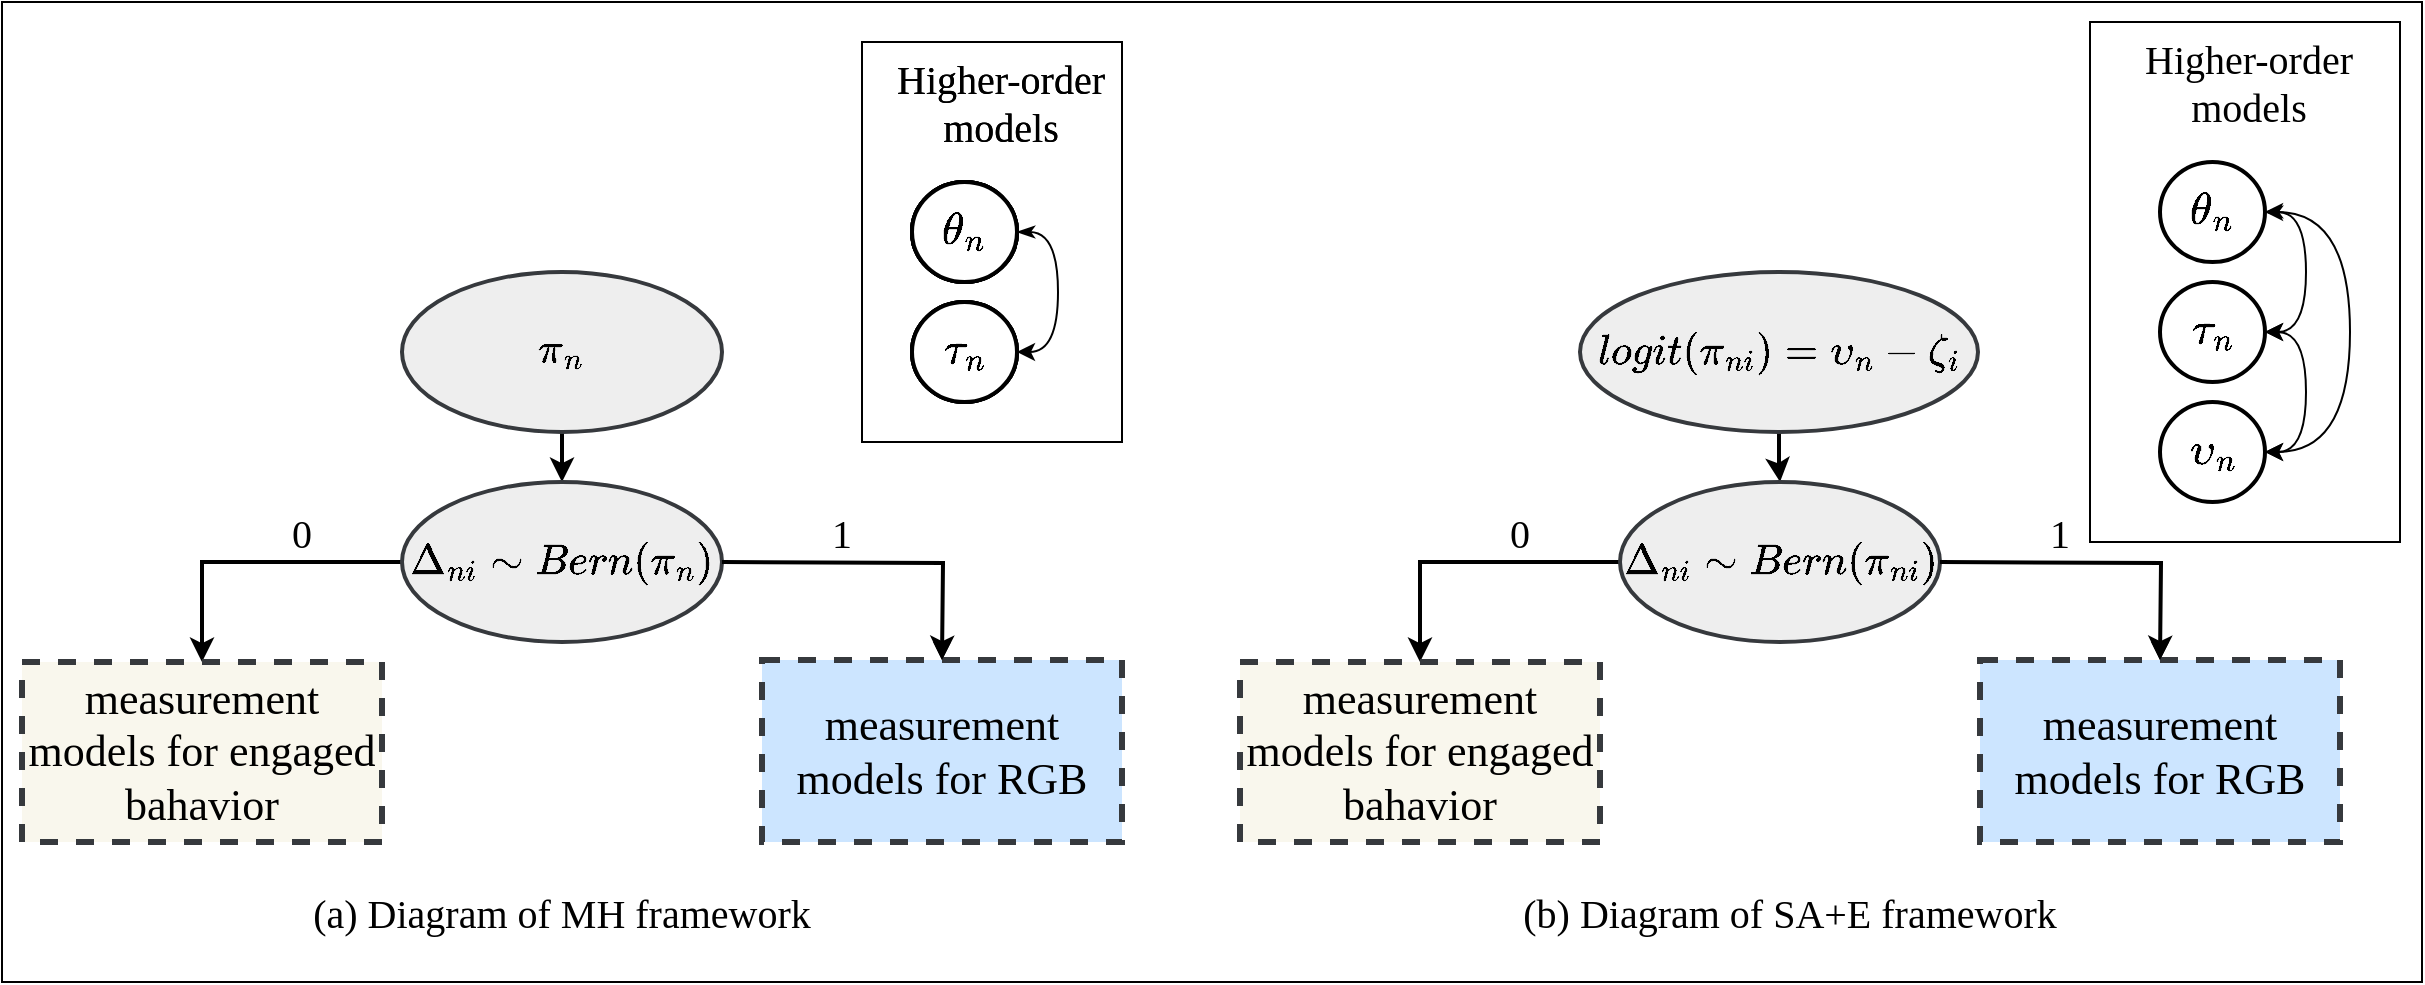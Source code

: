 <mxfile version="21.1.1" type="github" pages="2">
  <diagram name="框架" id="OGnDkvJL42xPrGmm1Utj">
    <mxGraphModel dx="2731" dy="830" grid="1" gridSize="10" guides="1" tooltips="1" connect="1" arrows="1" fold="1" page="1" pageScale="1" pageWidth="1169" pageHeight="827" math="1" shadow="0">
      <root>
        <mxCell id="0" />
        <mxCell id="1" parent="0" />
        <mxCell id="wr6JhgBUx0dCMDGglfl2-2" value="" style="rounded=0;whiteSpace=wrap;html=1;" vertex="1" parent="1">
          <mxGeometry x="-120" y="20" width="1210" height="490" as="geometry" />
        </mxCell>
        <mxCell id="4bTtFAIyzNLOjN1qWeBd-1" value="" style="rounded=0;whiteSpace=wrap;html=1;" vertex="1" parent="1">
          <mxGeometry x="310" y="40" width="130" height="200" as="geometry" />
        </mxCell>
        <mxCell id="4bTtFAIyzNLOjN1qWeBd-2" value="" style="edgeStyle=orthogonalEdgeStyle;rounded=0;orthogonalLoop=1;jettySize=auto;html=1;strokeWidth=2;" edge="1" parent="1" source="4bTtFAIyzNLOjN1qWeBd-3" target="4bTtFAIyzNLOjN1qWeBd-6">
          <mxGeometry relative="1" as="geometry" />
        </mxCell>
        <mxCell id="4bTtFAIyzNLOjN1qWeBd-3" value="$$\pi_n$$" style="ellipse;whiteSpace=wrap;html=1;fillColor=#eeeeee;strokeColor=#36393d;fontSize=18;strokeWidth=2;" vertex="1" parent="1">
          <mxGeometry x="80" y="155" width="160" height="80" as="geometry" />
        </mxCell>
        <mxCell id="4bTtFAIyzNLOjN1qWeBd-4" style="edgeStyle=orthogonalEdgeStyle;rounded=0;orthogonalLoop=1;jettySize=auto;html=1;strokeWidth=2;" edge="1" parent="1" source="4bTtFAIyzNLOjN1qWeBd-6" target="4bTtFAIyzNLOjN1qWeBd-7">
          <mxGeometry relative="1" as="geometry">
            <mxPoint x="-40" y="420" as="targetPoint" />
          </mxGeometry>
        </mxCell>
        <mxCell id="4bTtFAIyzNLOjN1qWeBd-5" style="edgeStyle=orthogonalEdgeStyle;rounded=0;orthogonalLoop=1;jettySize=auto;html=1;" edge="1" parent="1" source="4bTtFAIyzNLOjN1qWeBd-6" target="4bTtFAIyzNLOjN1qWeBd-8">
          <mxGeometry relative="1" as="geometry" />
        </mxCell>
        <mxCell id="4bTtFAIyzNLOjN1qWeBd-6" value="$$ \Delta_{ni} \sim&amp;nbsp; Bern(\pi_{n})$$" style="ellipse;whiteSpace=wrap;html=1;fillColor=#eeeeee;strokeColor=#36393d;fontSize=18;strokeWidth=2;" vertex="1" parent="1">
          <mxGeometry x="80" y="260" width="160" height="80" as="geometry" />
        </mxCell>
        <mxCell id="4bTtFAIyzNLOjN1qWeBd-7" value="&lt;font style=&quot;font-size: 22px;&quot;&gt;measurement models for engaged bahavior&lt;/font&gt;" style="rounded=0;whiteSpace=wrap;html=1;dashed=1;strokeWidth=3;fillColor=#f9f7ed;strokeColor=#36393d;fontSize=12;fontFamily=Times New Roman;" vertex="1" parent="1">
          <mxGeometry x="-110" y="350" width="180" height="90" as="geometry" />
        </mxCell>
        <mxCell id="4bTtFAIyzNLOjN1qWeBd-8" value="&lt;font style=&quot;font-size: 22px;&quot; face=&quot;Times New Roman&quot;&gt;measurement models for RGB&lt;/font&gt;" style="rounded=0;whiteSpace=wrap;html=1;dashed=1;strokeWidth=3;fillColor=#cce5ff;strokeColor=#36393d;align=center;" vertex="1" parent="1">
          <mxGeometry x="260" y="349" width="180" height="91" as="geometry" />
        </mxCell>
        <mxCell id="4bTtFAIyzNLOjN1qWeBd-9" value="0" style="text;html=1;strokeColor=none;fillColor=none;align=center;verticalAlign=middle;whiteSpace=wrap;rounded=0;fontSize=20;fontFamily=Times New Roman;" vertex="1" parent="1">
          <mxGeometry y="270" width="60" height="30" as="geometry" />
        </mxCell>
        <mxCell id="4bTtFAIyzNLOjN1qWeBd-10" value="1" style="text;html=1;strokeColor=none;fillColor=none;align=center;verticalAlign=middle;whiteSpace=wrap;rounded=0;fontSize=20;fontFamily=Times New Roman;" vertex="1" parent="1">
          <mxGeometry x="270" y="270" width="60" height="30" as="geometry" />
        </mxCell>
        <mxCell id="4bTtFAIyzNLOjN1qWeBd-12" value="$$\tau_n$$" style="ellipse;whiteSpace=wrap;html=1;fontSize=15;strokeWidth=2;" vertex="1" parent="1">
          <mxGeometry x="335" y="170" width="52.5" height="50" as="geometry" />
        </mxCell>
        <mxCell id="4bTtFAIyzNLOjN1qWeBd-13" style="edgeStyle=orthogonalEdgeStyle;rounded=0;orthogonalLoop=1;jettySize=auto;html=1;entryX=1;entryY=0.5;entryDx=0;entryDy=0;curved=1;startArrow=classicThin;startFill=1;strokeWidth=1;" edge="1" parent="1" source="4bTtFAIyzNLOjN1qWeBd-15" target="4bTtFAIyzNLOjN1qWeBd-12">
          <mxGeometry relative="1" as="geometry">
            <Array as="points">
              <mxPoint x="408" y="135" />
              <mxPoint x="408" y="195" />
            </Array>
          </mxGeometry>
        </mxCell>
        <mxCell id="4bTtFAIyzNLOjN1qWeBd-15" value="$$\theta_n$$" style="ellipse;whiteSpace=wrap;html=1;fontSize=15;strokeWidth=2;" vertex="1" parent="1">
          <mxGeometry x="335" y="110" width="52.5" height="50" as="geometry" />
        </mxCell>
        <mxCell id="4bTtFAIyzNLOjN1qWeBd-16" style="edgeStyle=orthogonalEdgeStyle;rounded=0;orthogonalLoop=1;jettySize=auto;html=1;strokeWidth=2;" edge="1" parent="1">
          <mxGeometry relative="1" as="geometry">
            <mxPoint x="240" y="300" as="sourcePoint" />
            <mxPoint x="350" y="349" as="targetPoint" />
          </mxGeometry>
        </mxCell>
        <mxCell id="4bTtFAIyzNLOjN1qWeBd-17" value="Higher-order models" style="text;html=1;strokeColor=none;fillColor=none;align=center;verticalAlign=middle;whiteSpace=wrap;rounded=0;fontFamily=Times New Roman;fontSize=20;" vertex="1" parent="1">
          <mxGeometry x="322.5" y="50" width="112.5" height="40" as="geometry" />
        </mxCell>
        <mxCell id="4bTtFAIyzNLOjN1qWeBd-19" value="(a) Diagram of MH framework" style="text;html=1;strokeColor=none;fillColor=none;align=center;verticalAlign=middle;whiteSpace=wrap;rounded=0;fontSize=20;fontFamily=Times New Roman;" vertex="1" parent="1">
          <mxGeometry x="-55" y="460" width="430" height="30" as="geometry" />
        </mxCell>
        <mxCell id="4bTtFAIyzNLOjN1qWeBd-21" value="" style="rounded=0;whiteSpace=wrap;html=1;" vertex="1" parent="1">
          <mxGeometry x="924" y="30" width="155" height="260" as="geometry" />
        </mxCell>
        <mxCell id="4bTtFAIyzNLOjN1qWeBd-22" value="" style="edgeStyle=orthogonalEdgeStyle;rounded=0;orthogonalLoop=1;jettySize=auto;html=1;strokeWidth=2;" edge="1" parent="1" source="4bTtFAIyzNLOjN1qWeBd-23" target="4bTtFAIyzNLOjN1qWeBd-26">
          <mxGeometry relative="1" as="geometry" />
        </mxCell>
        <mxCell id="4bTtFAIyzNLOjN1qWeBd-23" value="$$logit(\pi_{ni}) = \upsilon_n - \zeta_i$$" style="ellipse;whiteSpace=wrap;html=1;fillColor=#eeeeee;strokeColor=#36393d;fontSize=18;strokeWidth=2;" vertex="1" parent="1">
          <mxGeometry x="669" y="155" width="199" height="80" as="geometry" />
        </mxCell>
        <mxCell id="4bTtFAIyzNLOjN1qWeBd-24" style="edgeStyle=orthogonalEdgeStyle;rounded=0;orthogonalLoop=1;jettySize=auto;html=1;strokeWidth=2;" edge="1" parent="1" source="4bTtFAIyzNLOjN1qWeBd-26" target="4bTtFAIyzNLOjN1qWeBd-27">
          <mxGeometry relative="1" as="geometry">
            <mxPoint x="569" y="420" as="targetPoint" />
          </mxGeometry>
        </mxCell>
        <mxCell id="4bTtFAIyzNLOjN1qWeBd-25" style="edgeStyle=orthogonalEdgeStyle;rounded=0;orthogonalLoop=1;jettySize=auto;html=1;" edge="1" parent="1" source="4bTtFAIyzNLOjN1qWeBd-26" target="4bTtFAIyzNLOjN1qWeBd-28">
          <mxGeometry relative="1" as="geometry" />
        </mxCell>
        <mxCell id="4bTtFAIyzNLOjN1qWeBd-26" value="$$ \Delta_{ni} \sim&amp;nbsp; Bern(\pi_{ni})$$" style="ellipse;whiteSpace=wrap;html=1;fillColor=#eeeeee;strokeColor=#36393d;fontSize=18;strokeWidth=2;" vertex="1" parent="1">
          <mxGeometry x="689" y="260" width="160" height="80" as="geometry" />
        </mxCell>
        <mxCell id="4bTtFAIyzNLOjN1qWeBd-27" value="&lt;font style=&quot;font-size: 22px;&quot;&gt;measurement models for engaged bahavior&lt;/font&gt;" style="rounded=0;whiteSpace=wrap;html=1;dashed=1;strokeWidth=3;fillColor=#f9f7ed;strokeColor=#36393d;fontSize=12;fontFamily=Times New Roman;" vertex="1" parent="1">
          <mxGeometry x="499" y="350" width="180" height="90" as="geometry" />
        </mxCell>
        <mxCell id="4bTtFAIyzNLOjN1qWeBd-28" value="&lt;font style=&quot;font-size: 22px;&quot; face=&quot;Times New Roman&quot;&gt;measurement models for RGB&lt;/font&gt;" style="rounded=0;whiteSpace=wrap;html=1;dashed=1;strokeWidth=3;fillColor=#cce5ff;strokeColor=#36393d;align=center;" vertex="1" parent="1">
          <mxGeometry x="869" y="349" width="180" height="91" as="geometry" />
        </mxCell>
        <mxCell id="4bTtFAIyzNLOjN1qWeBd-29" value="0" style="text;html=1;strokeColor=none;fillColor=none;align=center;verticalAlign=middle;whiteSpace=wrap;rounded=0;fontSize=20;fontFamily=Times New Roman;" vertex="1" parent="1">
          <mxGeometry x="609" y="270" width="60" height="30" as="geometry" />
        </mxCell>
        <mxCell id="4bTtFAIyzNLOjN1qWeBd-30" value="1" style="text;html=1;strokeColor=none;fillColor=none;align=center;verticalAlign=middle;whiteSpace=wrap;rounded=0;fontSize=20;fontFamily=Times New Roman;" vertex="1" parent="1">
          <mxGeometry x="879" y="270" width="60" height="30" as="geometry" />
        </mxCell>
        <mxCell id="4bTtFAIyzNLOjN1qWeBd-31" style="edgeStyle=orthogonalEdgeStyle;rounded=0;orthogonalLoop=1;jettySize=auto;html=1;entryX=1;entryY=0.5;entryDx=0;entryDy=0;curved=1;strokeWidth=1;startArrow=classic;startFill=1;" edge="1" parent="1" source="4bTtFAIyzNLOjN1qWeBd-32" target="4bTtFAIyzNLOjN1qWeBd-38">
          <mxGeometry relative="1" as="geometry">
            <Array as="points">
              <mxPoint x="1032" y="185" />
              <mxPoint x="1032" y="245" />
            </Array>
          </mxGeometry>
        </mxCell>
        <mxCell id="4bTtFAIyzNLOjN1qWeBd-32" value="$$\tau_n$$" style="ellipse;whiteSpace=wrap;html=1;fontSize=19;strokeWidth=2;" vertex="1" parent="1">
          <mxGeometry x="959" y="160" width="52.5" height="50" as="geometry" />
        </mxCell>
        <mxCell id="4bTtFAIyzNLOjN1qWeBd-33" style="edgeStyle=orthogonalEdgeStyle;rounded=0;orthogonalLoop=1;jettySize=auto;html=1;entryX=1;entryY=0.5;entryDx=0;entryDy=0;curved=1;startArrow=classicThin;startFill=1;strokeWidth=1;" edge="1" parent="1" source="4bTtFAIyzNLOjN1qWeBd-35" target="4bTtFAIyzNLOjN1qWeBd-32">
          <mxGeometry relative="1" as="geometry">
            <Array as="points">
              <mxPoint x="1032" y="125" />
              <mxPoint x="1032" y="185" />
            </Array>
          </mxGeometry>
        </mxCell>
        <mxCell id="4bTtFAIyzNLOjN1qWeBd-34" style="edgeStyle=orthogonalEdgeStyle;rounded=0;orthogonalLoop=1;jettySize=auto;html=1;entryX=1;entryY=0.5;entryDx=0;entryDy=0;curved=1;startArrow=classic;startFill=1;strokeWidth=1;" edge="1" parent="1" source="4bTtFAIyzNLOjN1qWeBd-35" target="4bTtFAIyzNLOjN1qWeBd-38">
          <mxGeometry relative="1" as="geometry">
            <Array as="points">
              <mxPoint x="1054" y="125" />
              <mxPoint x="1054" y="245" />
            </Array>
          </mxGeometry>
        </mxCell>
        <mxCell id="4bTtFAIyzNLOjN1qWeBd-35" value="$$\theta_n$$" style="ellipse;whiteSpace=wrap;html=1;fontSize=19;strokeWidth=2;" vertex="1" parent="1">
          <mxGeometry x="959" y="100" width="52.5" height="50" as="geometry" />
        </mxCell>
        <mxCell id="4bTtFAIyzNLOjN1qWeBd-36" style="edgeStyle=orthogonalEdgeStyle;rounded=0;orthogonalLoop=1;jettySize=auto;html=1;strokeWidth=2;" edge="1" parent="1">
          <mxGeometry relative="1" as="geometry">
            <mxPoint x="849" y="300" as="sourcePoint" />
            <mxPoint x="959" y="349" as="targetPoint" />
          </mxGeometry>
        </mxCell>
        <mxCell id="4bTtFAIyzNLOjN1qWeBd-37" value="Higher-order models" style="text;html=1;strokeColor=none;fillColor=none;align=center;verticalAlign=middle;whiteSpace=wrap;rounded=0;fontFamily=Times New Roman;fontSize=20;" vertex="1" parent="1">
          <mxGeometry x="946.5" y="40" width="112.5" height="40" as="geometry" />
        </mxCell>
        <mxCell id="4bTtFAIyzNLOjN1qWeBd-38" value="$$\upsilon_n$$" style="ellipse;whiteSpace=wrap;html=1;fontSize=19;strokeWidth=2;" vertex="1" parent="1">
          <mxGeometry x="959" y="220" width="52.5" height="50" as="geometry" />
        </mxCell>
        <mxCell id="4bTtFAIyzNLOjN1qWeBd-39" value="(b) Diagram of SA+E framework" style="text;html=1;strokeColor=none;fillColor=none;align=center;verticalAlign=middle;whiteSpace=wrap;rounded=0;fontSize=20;fontFamily=Times New Roman;" vertex="1" parent="1">
          <mxGeometry x="559" y="460" width="430" height="30" as="geometry" />
        </mxCell>
        <mxCell id="4bTtFAIyzNLOjN1qWeBd-40" value="Higher-order models" style="text;html=1;strokeColor=none;fillColor=none;align=center;verticalAlign=middle;whiteSpace=wrap;rounded=0;fontFamily=Times New Roman;fontSize=20;" vertex="1" parent="1">
          <mxGeometry x="322.5" y="50" width="112.5" height="40" as="geometry" />
        </mxCell>
        <mxCell id="4bTtFAIyzNLOjN1qWeBd-41" value="$$\theta_n$$" style="ellipse;whiteSpace=wrap;html=1;fontSize=15;strokeWidth=2;" vertex="1" parent="1">
          <mxGeometry x="335" y="110" width="52.5" height="50" as="geometry" />
        </mxCell>
        <mxCell id="wr6JhgBUx0dCMDGglfl2-3" value="$$\theta_n$$" style="ellipse;whiteSpace=wrap;html=1;fontSize=15;strokeWidth=2;" vertex="1" parent="1">
          <mxGeometry x="335" y="110" width="52.5" height="50" as="geometry" />
        </mxCell>
        <mxCell id="wr6JhgBUx0dCMDGglfl2-4" value="$$\tau_n$$" style="ellipse;whiteSpace=wrap;html=1;fontSize=15;strokeWidth=2;" vertex="1" parent="1">
          <mxGeometry x="335" y="170" width="52.5" height="50" as="geometry" />
        </mxCell>
        <mxCell id="wr6JhgBUx0dCMDGglfl2-5" value="$$\theta_n$$" style="ellipse;whiteSpace=wrap;html=1;fontSize=15;strokeWidth=2;" vertex="1" parent="1">
          <mxGeometry x="335" y="110" width="52.5" height="50" as="geometry" />
        </mxCell>
        <mxCell id="wr6JhgBUx0dCMDGglfl2-6" value="$$\tau_n$$" style="ellipse;whiteSpace=wrap;html=1;fontSize=15;strokeWidth=2;" vertex="1" parent="1">
          <mxGeometry x="335" y="170" width="52.5" height="50" as="geometry" />
        </mxCell>
        <mxCell id="wr6JhgBUx0dCMDGglfl2-7" value="$$\theta_n$$" style="ellipse;whiteSpace=wrap;html=1;fontSize=19;strokeWidth=2;" vertex="1" parent="1">
          <mxGeometry x="335" y="110" width="52.5" height="50" as="geometry" />
        </mxCell>
        <mxCell id="wr6JhgBUx0dCMDGglfl2-8" value="$$\tau_n$$" style="ellipse;whiteSpace=wrap;html=1;fontSize=19;strokeWidth=2;" vertex="1" parent="1">
          <mxGeometry x="335" y="170" width="52.5" height="50" as="geometry" />
        </mxCell>
      </root>
    </mxGraphModel>
  </diagram>
  <diagram id="lS-dwkagasM95WuxD9at" name="DINA+E">
    <mxGraphModel dx="1562" dy="1657" grid="1" gridSize="10" guides="1" tooltips="1" connect="1" arrows="1" fold="1" page="1" pageScale="1" pageWidth="1169" pageHeight="827" math="1" shadow="0">
      <root>
        <mxCell id="0" />
        <mxCell id="1" parent="0" />
        <mxCell id="rM3TlN1IYJunp9uwzw3K-1" value="" style="edgeStyle=orthogonalEdgeStyle;rounded=0;orthogonalLoop=1;jettySize=auto;html=1;strokeWidth=2;" edge="1" parent="1" target="rM3TlN1IYJunp9uwzw3K-5">
          <mxGeometry relative="1" as="geometry">
            <mxPoint x="500" y="342" as="sourcePoint" />
          </mxGeometry>
        </mxCell>
        <mxCell id="rM3TlN1IYJunp9uwzw3K-3" style="edgeStyle=orthogonalEdgeStyle;rounded=0;orthogonalLoop=1;jettySize=auto;html=1;" edge="1" parent="1" source="rM3TlN1IYJunp9uwzw3K-5" target="rM3TlN1IYJunp9uwzw3K-6">
          <mxGeometry relative="1" as="geometry">
            <mxPoint x="300" y="572" as="targetPoint" />
          </mxGeometry>
        </mxCell>
        <mxCell id="rM3TlN1IYJunp9uwzw3K-4" style="edgeStyle=orthogonalEdgeStyle;rounded=0;orthogonalLoop=1;jettySize=auto;html=1;strokeWidth=2;" edge="1" parent="1" source="rM3TlN1IYJunp9uwzw3K-5" target="rM3TlN1IYJunp9uwzw3K-10">
          <mxGeometry relative="1" as="geometry">
            <Array as="points">
              <mxPoint x="685" y="452" />
            </Array>
          </mxGeometry>
        </mxCell>
        <mxCell id="rM3TlN1IYJunp9uwzw3K-5" value="$$ \Delta_{ni} \sim&amp;nbsp; Bern(\pi_{ni})$$" style="ellipse;whiteSpace=wrap;html=1;fontSize=15;" vertex="1" parent="1">
          <mxGeometry x="420" y="412" width="160" height="80" as="geometry" />
        </mxCell>
        <mxCell id="rM3TlN1IYJunp9uwzw3K-6" value="" style="rounded=0;whiteSpace=wrap;html=1;dashed=1;strokeWidth=3;fillColor=#f9f7ed;strokeColor=#36393d;" vertex="1" parent="1">
          <mxGeometry x="110" y="502" width="300" height="230" as="geometry" />
        </mxCell>
        <mxCell id="rM3TlN1IYJunp9uwzw3K-7" value="&lt;div style=&quot;border-color: var(--border-color); font-size: 18px;&quot;&gt;$$P(Y_{ni} ) = (1-s_i-g_i) \prod_1^K \alpha_{nk}^{q_{ik}} +g_i$$&lt;/div&gt;" style="rounded=0;whiteSpace=wrap;html=1;fontFamily=Times New Roman;fontSize=18;strokeWidth=2;opacity=60;" vertex="1" parent="1">
          <mxGeometry x="120" y="518" width="275" height="60" as="geometry" />
        </mxCell>
        <mxCell id="rM3TlN1IYJunp9uwzw3K-8" value="$$log(RT_{ni}) \sim N(\beta_i - \tau_n, 1/\omega_i^2)$$" style="rounded=0;whiteSpace=wrap;html=1;fontFamily=Times New Roman;fontSize=18;strokeWidth=2;opacity=60;" vertex="1" parent="1">
          <mxGeometry x="121.25" y="592" width="272.5" height="60" as="geometry" />
        </mxCell>
        <mxCell id="rM3TlN1IYJunp9uwzw3K-9" value="measurement models for engaged bahavior" style="text;html=1;align=center;verticalAlign=middle;whiteSpace=wrap;rounded=0;fontSize=20;fontFamily=Times New Roman;" vertex="1" parent="1">
          <mxGeometry x="157.5" y="682" width="200" height="30" as="geometry" />
        </mxCell>
        <mxCell id="rM3TlN1IYJunp9uwzw3K-10" value="" style="rounded=0;whiteSpace=wrap;html=1;dashed=1;strokeWidth=3;fillColor=#cce5ff;strokeColor=#36393d;" vertex="1" parent="1">
          <mxGeometry x="580" y="502" width="240" height="230" as="geometry" />
        </mxCell>
        <mxCell id="rM3TlN1IYJunp9uwzw3K-11" value="$$P(Y_{ni} ) =d_i$$" style="rounded=0;whiteSpace=wrap;html=1;fontFamily=Times New Roman;fontSize=17;strokeWidth=2;opacity=60;" vertex="1" parent="1">
          <mxGeometry x="602.5" y="518" width="187.5" height="60" as="geometry" />
        </mxCell>
        <mxCell id="rM3TlN1IYJunp9uwzw3K-13" value="measurement models &lt;br&gt;for RGB" style="text;html=1;align=center;verticalAlign=middle;whiteSpace=wrap;rounded=0;fontSize=20;fontFamily=Times New Roman;" vertex="1" parent="1">
          <mxGeometry x="597.5" y="682" width="200" height="30" as="geometry" />
        </mxCell>
        <mxCell id="rM3TlN1IYJunp9uwzw3K-14" style="edgeStyle=orthogonalEdgeStyle;rounded=0;orthogonalLoop=1;jettySize=auto;html=1;strokeWidth=2;" edge="1" parent="1">
          <mxGeometry relative="1" as="geometry">
            <mxPoint x="260" y="502" as="targetPoint" />
            <mxPoint x="420" y="452" as="sourcePoint" />
          </mxGeometry>
        </mxCell>
        <mxCell id="rM3TlN1IYJunp9uwzw3K-15" value="" style="rounded=0;whiteSpace=wrap;html=1;" vertex="1" parent="1">
          <mxGeometry x="710" y="262" width="216.25" height="220" as="geometry" />
        </mxCell>
        <mxCell id="rM3TlN1IYJunp9uwzw3K-16" style="edgeStyle=orthogonalEdgeStyle;rounded=0;orthogonalLoop=1;jettySize=auto;html=1;entryX=1;entryY=0.5;entryDx=0;entryDy=0;curved=1;strokeWidth=1;startArrow=classic;startFill=1;" edge="1" parent="1" source="rM3TlN1IYJunp9uwzw3K-17" target="rM3TlN1IYJunp9uwzw3K-23">
          <mxGeometry relative="1" as="geometry">
            <Array as="points">
              <mxPoint x="889.25" y="387" />
              <mxPoint x="889.25" y="447" />
            </Array>
          </mxGeometry>
        </mxCell>
        <mxCell id="rM3TlN1IYJunp9uwzw3K-17" value="$$\tau_n$$" style="ellipse;whiteSpace=wrap;html=1;fontSize=15;strokeWidth=2;" vertex="1" parent="1">
          <mxGeometry x="816.25" y="362" width="52.5" height="50" as="geometry" />
        </mxCell>
        <mxCell id="rM3TlN1IYJunp9uwzw3K-18" style="edgeStyle=orthogonalEdgeStyle;rounded=0;orthogonalLoop=1;jettySize=auto;html=1;entryX=1;entryY=0.5;entryDx=0;entryDy=0;curved=1;startArrow=classicThin;startFill=1;strokeWidth=1;" edge="1" parent="1" source="rM3TlN1IYJunp9uwzw3K-21" target="rM3TlN1IYJunp9uwzw3K-17">
          <mxGeometry relative="1" as="geometry">
            <Array as="points">
              <mxPoint x="889.25" y="327" />
              <mxPoint x="889.25" y="387" />
            </Array>
          </mxGeometry>
        </mxCell>
        <mxCell id="rM3TlN1IYJunp9uwzw3K-19" style="edgeStyle=orthogonalEdgeStyle;rounded=0;orthogonalLoop=1;jettySize=auto;html=1;entryX=1;entryY=0.5;entryDx=0;entryDy=0;curved=1;startArrow=classic;startFill=1;strokeWidth=1;" edge="1" parent="1" source="rM3TlN1IYJunp9uwzw3K-21" target="rM3TlN1IYJunp9uwzw3K-23">
          <mxGeometry relative="1" as="geometry">
            <Array as="points">
              <mxPoint x="911.25" y="327" />
              <mxPoint x="911.25" y="447" />
            </Array>
          </mxGeometry>
        </mxCell>
        <mxCell id="rM3TlN1IYJunp9uwzw3K-20" value="" style="edgeStyle=orthogonalEdgeStyle;rounded=0;orthogonalLoop=1;jettySize=auto;html=1;entryX=1;entryY=0.5;entryDx=0;entryDy=0;" edge="1" parent="1" source="rM3TlN1IYJunp9uwzw3K-21" target="rM3TlN1IYJunp9uwzw3K-24">
          <mxGeometry relative="1" as="geometry">
            <mxPoint x="786.25" y="327" as="targetPoint" />
          </mxGeometry>
        </mxCell>
        <mxCell id="rM3TlN1IYJunp9uwzw3K-21" value="$$\theta_n$$" style="ellipse;whiteSpace=wrap;html=1;fontSize=15;strokeWidth=2;" vertex="1" parent="1">
          <mxGeometry x="816.25" y="302" width="52.5" height="50" as="geometry" />
        </mxCell>
        <mxCell id="rM3TlN1IYJunp9uwzw3K-22" value="Higher-order models" style="text;html=1;align=center;verticalAlign=middle;whiteSpace=wrap;rounded=0;fontFamily=Times New Roman;fontSize=20;" vertex="1" parent="1">
          <mxGeometry x="736.25" y="262" width="181.25" height="40" as="geometry" />
        </mxCell>
        <mxCell id="rM3TlN1IYJunp9uwzw3K-23" value="$$\upsilon_n$$" style="ellipse;whiteSpace=wrap;html=1;fontSize=15;strokeWidth=2;" vertex="1" parent="1">
          <mxGeometry x="816.25" y="422" width="52.5" height="50" as="geometry" />
        </mxCell>
        <mxCell id="rM3TlN1IYJunp9uwzw3K-24" value="$$\alpha_{nk}$$" style="ellipse;whiteSpace=wrap;html=1;fontSize=15;strokeWidth=2;" vertex="1" parent="1">
          <mxGeometry x="736.25" y="302" width="52.5" height="50" as="geometry" />
        </mxCell>
        <mxCell id="STB15cC-7emokYP_P-Dr-27" value="$$logit(\pi_{ni}) = \upsilon_n - \zeta_i$$" style="ellipse;whiteSpace=wrap;html=1;fontSize=18;" vertex="1" parent="1">
          <mxGeometry x="405" y="262" width="190" height="80" as="geometry" />
        </mxCell>
        <mxCell id="STB15cC-7emokYP_P-Dr-28" value="$$ \Delta_{ni} \sim&amp;nbsp; Bern(\pi_{ni})$$" style="ellipse;whiteSpace=wrap;html=1;fontSize=18;" vertex="1" parent="1">
          <mxGeometry x="420" y="412" width="160" height="80" as="geometry" />
        </mxCell>
        <mxCell id="STB15cC-7emokYP_P-Dr-35" value="measurement models &lt;br&gt;for RGB" style="text;html=1;align=center;verticalAlign=middle;whiteSpace=wrap;rounded=0;fontSize=20;fontFamily=Times New Roman;" vertex="1" parent="1">
          <mxGeometry x="597.5" y="682" width="200" height="30" as="geometry" />
        </mxCell>
        <mxCell id="STB15cC-7emokYP_P-Dr-37" value="measurement models &lt;br&gt;for RGB" style="text;html=1;align=center;verticalAlign=middle;whiteSpace=wrap;rounded=0;fontSize=20;fontFamily=Times New Roman;" vertex="1" parent="1">
          <mxGeometry x="597.5" y="682" width="200" height="30" as="geometry" />
        </mxCell>
        <mxCell id="STB15cC-7emokYP_P-Dr-40" value="$$log(RT_{ni}) \sim N(\mu_c, \sigma_c^2)$$" style="rounded=0;whiteSpace=wrap;html=1;fontFamily=Times New Roman;fontSize=18;strokeWidth=2;opacity=60;" vertex="1" parent="1">
          <mxGeometry x="603.75" y="592" width="185" height="60" as="geometry" />
        </mxCell>
        <mxCell id="STB15cC-7emokYP_P-Dr-41" value="" style="edgeStyle=orthogonalEdgeStyle;rounded=0;orthogonalLoop=1;jettySize=auto;html=1;strokeWidth=2;" edge="1" parent="1" target="STB15cC-7emokYP_P-Dr-44">
          <mxGeometry relative="1" as="geometry">
            <mxPoint x="510" y="-230" as="sourcePoint" />
          </mxGeometry>
        </mxCell>
        <mxCell id="STB15cC-7emokYP_P-Dr-42" style="edgeStyle=orthogonalEdgeStyle;rounded=0;orthogonalLoop=1;jettySize=auto;html=1;" edge="1" parent="1" source="STB15cC-7emokYP_P-Dr-44" target="STB15cC-7emokYP_P-Dr-45">
          <mxGeometry relative="1" as="geometry">
            <mxPoint x="310" as="targetPoint" />
          </mxGeometry>
        </mxCell>
        <mxCell id="STB15cC-7emokYP_P-Dr-43" style="edgeStyle=orthogonalEdgeStyle;rounded=0;orthogonalLoop=1;jettySize=auto;html=1;strokeWidth=2;" edge="1" parent="1" source="STB15cC-7emokYP_P-Dr-44" target="STB15cC-7emokYP_P-Dr-49">
          <mxGeometry relative="1" as="geometry">
            <Array as="points">
              <mxPoint x="695" y="-120" />
            </Array>
          </mxGeometry>
        </mxCell>
        <mxCell id="STB15cC-7emokYP_P-Dr-44" value="$$ \Delta_{ni} \sim&amp;nbsp; Bern(\pi_{ni})$$" style="ellipse;whiteSpace=wrap;html=1;fontSize=15;" vertex="1" parent="1">
          <mxGeometry x="430" y="-160" width="160" height="80" as="geometry" />
        </mxCell>
        <mxCell id="STB15cC-7emokYP_P-Dr-45" value="" style="rounded=0;whiteSpace=wrap;html=1;dashed=1;strokeWidth=3;fillColor=#f9f7ed;strokeColor=#36393d;" vertex="1" parent="1">
          <mxGeometry x="120" y="-70" width="300" height="230" as="geometry" />
        </mxCell>
        <mxCell id="STB15cC-7emokYP_P-Dr-46" value="&lt;div style=&quot;border-color: var(--border-color); font-size: 18px;&quot;&gt;$$P(Y_{ni} ) = (1-s_i-g_i) \prod_1^K \alpha_{nk}^{q_{ik}} +g_i$$&lt;/div&gt;" style="rounded=0;whiteSpace=wrap;html=1;fontFamily=Times New Roman;fontSize=18;strokeWidth=2;opacity=60;" vertex="1" parent="1">
          <mxGeometry x="130" y="-54" width="275" height="60" as="geometry" />
        </mxCell>
        <mxCell id="STB15cC-7emokYP_P-Dr-47" value="$$log(RT_{ni}) \sim N(\beta_i - \tau_n, 1/\omega_i^2)$$" style="rounded=0;whiteSpace=wrap;html=1;fontFamily=Times New Roman;fontSize=18;strokeWidth=2;opacity=60;" vertex="1" parent="1">
          <mxGeometry x="131.25" y="20" width="272.5" height="60" as="geometry" />
        </mxCell>
        <mxCell id="STB15cC-7emokYP_P-Dr-48" value="measurement models for engaged bahavior" style="text;html=1;align=center;verticalAlign=middle;whiteSpace=wrap;rounded=0;fontSize=20;fontFamily=Times New Roman;" vertex="1" parent="1">
          <mxGeometry x="167.5" y="110" width="200" height="30" as="geometry" />
        </mxCell>
        <mxCell id="STB15cC-7emokYP_P-Dr-49" value="" style="rounded=0;whiteSpace=wrap;html=1;dashed=1;strokeWidth=3;fillColor=#cce5ff;strokeColor=#36393d;" vertex="1" parent="1">
          <mxGeometry x="590" y="-70" width="240" height="230" as="geometry" />
        </mxCell>
        <mxCell id="STB15cC-7emokYP_P-Dr-50" value="$$P(Y_{ni} ) =d_i$$" style="rounded=0;whiteSpace=wrap;html=1;fontFamily=Times New Roman;fontSize=17;strokeWidth=2;opacity=60;" vertex="1" parent="1">
          <mxGeometry x="612.5" y="-54" width="187.5" height="60" as="geometry" />
        </mxCell>
        <mxCell id="STB15cC-7emokYP_P-Dr-51" value="measurement models &lt;br&gt;for RGB" style="text;html=1;align=center;verticalAlign=middle;whiteSpace=wrap;rounded=0;fontSize=20;fontFamily=Times New Roman;" vertex="1" parent="1">
          <mxGeometry x="607.5" y="110" width="200" height="30" as="geometry" />
        </mxCell>
        <mxCell id="STB15cC-7emokYP_P-Dr-52" style="edgeStyle=orthogonalEdgeStyle;rounded=0;orthogonalLoop=1;jettySize=auto;html=1;strokeWidth=2;" edge="1" parent="1">
          <mxGeometry relative="1" as="geometry">
            <mxPoint x="270" y="-70" as="targetPoint" />
            <mxPoint x="430" y="-120" as="sourcePoint" />
          </mxGeometry>
        </mxCell>
        <mxCell id="STB15cC-7emokYP_P-Dr-53" value="" style="rounded=0;whiteSpace=wrap;html=1;" vertex="1" parent="1">
          <mxGeometry x="740" y="-310" width="190" height="220" as="geometry" />
        </mxCell>
        <mxCell id="STB15cC-7emokYP_P-Dr-55" value="$$\tau_n$$" style="ellipse;whiteSpace=wrap;html=1;fontSize=15;strokeWidth=2;" vertex="1" parent="1">
          <mxGeometry x="826.25" y="-210" width="52.5" height="50" as="geometry" />
        </mxCell>
        <mxCell id="STB15cC-7emokYP_P-Dr-60" value="Higher-order models" style="text;html=1;align=center;verticalAlign=middle;whiteSpace=wrap;rounded=0;fontFamily=Times New Roman;fontSize=20;" vertex="1" parent="1">
          <mxGeometry x="746.25" y="-310" width="181.25" height="40" as="geometry" />
        </mxCell>
        <mxCell id="STB15cC-7emokYP_P-Dr-61" value="$$\upsilon_n$$" style="ellipse;whiteSpace=wrap;html=1;fontSize=15;strokeWidth=2;" vertex="1" parent="1">
          <mxGeometry x="826.25" y="-150" width="52.5" height="50" as="geometry" />
        </mxCell>
        <mxCell id="STB15cC-7emokYP_P-Dr-62" value="$$\alpha_{nk}$$" style="ellipse;whiteSpace=wrap;html=1;fontSize=15;strokeWidth=2;" vertex="1" parent="1">
          <mxGeometry x="826.25" y="-270" width="52.5" height="50" as="geometry" />
        </mxCell>
        <mxCell id="STB15cC-7emokYP_P-Dr-63" value="$$\pi_n$$" style="ellipse;whiteSpace=wrap;html=1;fontSize=18;" vertex="1" parent="1">
          <mxGeometry x="415" y="-310" width="190" height="80" as="geometry" />
        </mxCell>
        <mxCell id="STB15cC-7emokYP_P-Dr-64" value="$$ \Delta_{ni} \sim&amp;nbsp; Bern(\pi_{n})$$" style="ellipse;whiteSpace=wrap;html=1;fontSize=18;" vertex="1" parent="1">
          <mxGeometry x="430" y="-160" width="160" height="80" as="geometry" />
        </mxCell>
        <mxCell id="STB15cC-7emokYP_P-Dr-65" value="measurement models &lt;br&gt;for RGB" style="text;html=1;align=center;verticalAlign=middle;whiteSpace=wrap;rounded=0;fontSize=20;fontFamily=Times New Roman;" vertex="1" parent="1">
          <mxGeometry x="607.5" y="110" width="200" height="30" as="geometry" />
        </mxCell>
        <mxCell id="STB15cC-7emokYP_P-Dr-66" value="measurement models &lt;br&gt;for RGB" style="text;html=1;align=center;verticalAlign=middle;whiteSpace=wrap;rounded=0;fontSize=20;fontFamily=Times New Roman;" vertex="1" parent="1">
          <mxGeometry x="607.5" y="110" width="200" height="30" as="geometry" />
        </mxCell>
        <mxCell id="STB15cC-7emokYP_P-Dr-67" value="$$log(RT_{ni}) \sim N(\mu_c, \sigma_c^2)$$" style="rounded=0;whiteSpace=wrap;html=1;fontFamily=Times New Roman;fontSize=18;strokeWidth=2;opacity=60;" vertex="1" parent="1">
          <mxGeometry x="613.75" y="20" width="185" height="60" as="geometry" />
        </mxCell>
        <mxCell id="rLwMXcEuYqJB-eRIKyxM-1" value="(a) Diagram of RT-DINA-RG model" style="text;html=1;strokeColor=none;fillColor=none;align=center;verticalAlign=middle;whiteSpace=wrap;rounded=0;fontSize=20;fontFamily=Times New Roman;" vertex="1" parent="1">
          <mxGeometry x="280" y="180" width="430" height="30" as="geometry" />
        </mxCell>
        <mxCell id="rLwMXcEuYqJB-eRIKyxM-2" value="(b) Diagram of DINA+E model" style="text;html=1;strokeColor=none;fillColor=none;align=center;verticalAlign=middle;whiteSpace=wrap;rounded=0;fontSize=20;fontFamily=Times New Roman;" vertex="1" parent="1">
          <mxGeometry x="295" y="762" width="430" height="30" as="geometry" />
        </mxCell>
      </root>
    </mxGraphModel>
  </diagram>
</mxfile>
